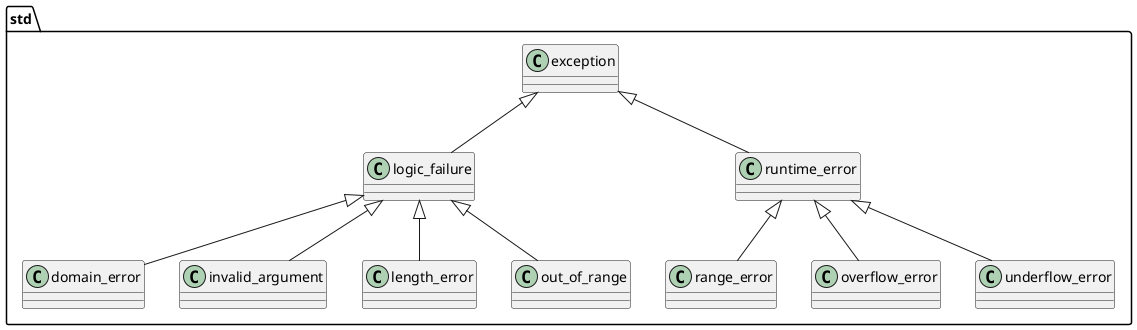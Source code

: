 @startuml Exception

package std {
    exception <|-- logic_failure
    exception <|-- runtime_error

    logic_failure <|-- domain_error
    logic_failure <|-- invalid_argument
    logic_failure <|-- length_error
    logic_failure <|-- out_of_range

    runtime_error <|-- range_error
    runtime_error <|-- overflow_error
    runtime_error <|-- underflow_error
}

@enduml
